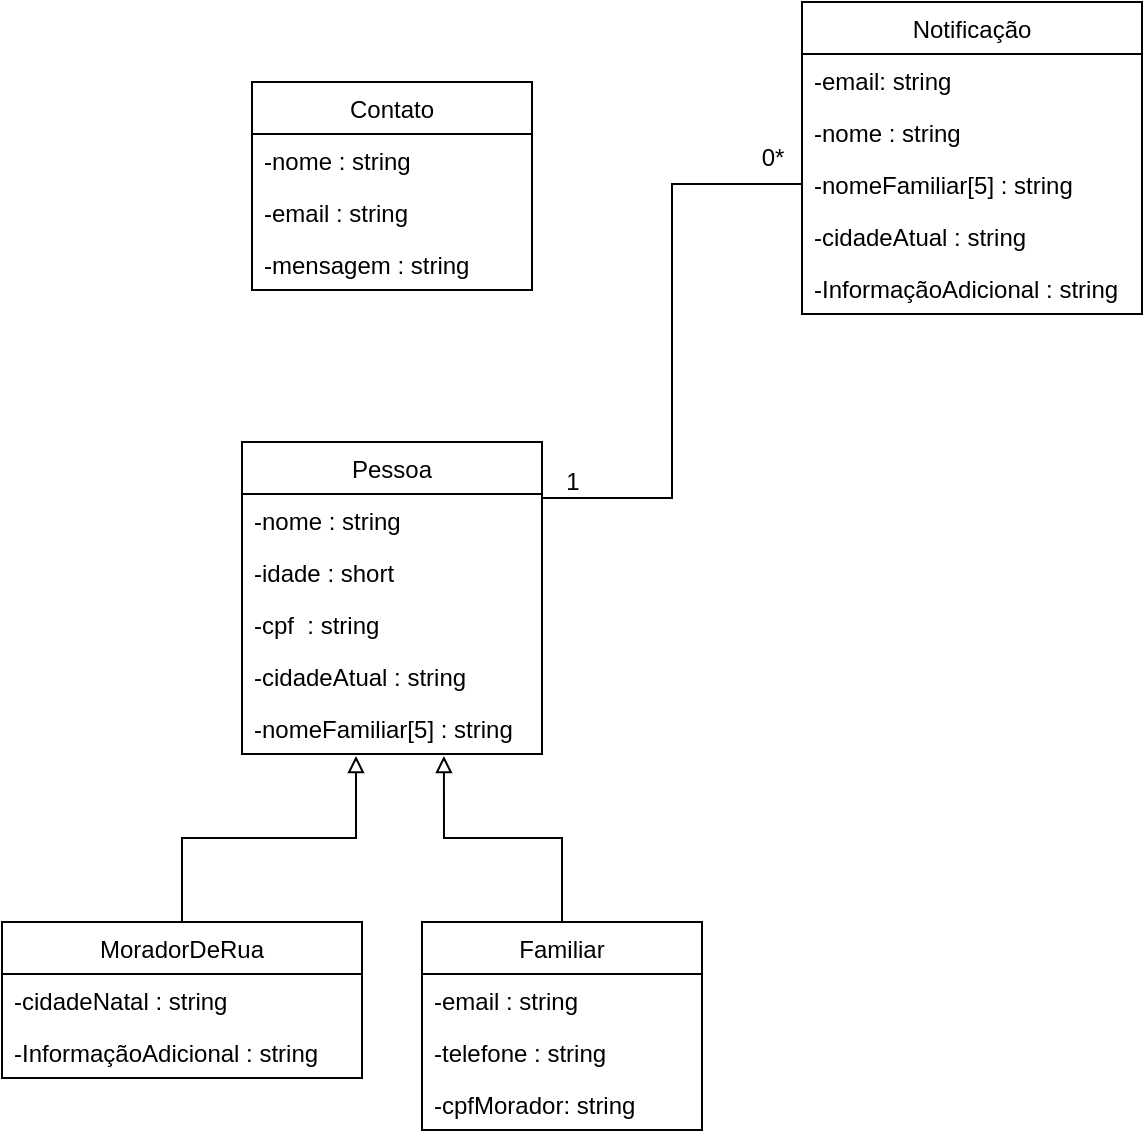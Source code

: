 <mxfile version="13.7.6" type="github">
  <diagram id="h2pMsY_fY3SbEEJT5J7Q" name="Page-1">
    <mxGraphModel dx="1422" dy="832" grid="1" gridSize="10" guides="1" tooltips="1" connect="1" arrows="1" fold="1" page="1" pageScale="1" pageWidth="850" pageHeight="1100" math="0" shadow="0">
      <root>
        <mxCell id="0" />
        <mxCell id="1" parent="0" />
        <mxCell id="0sH4e93rv22DoxFhIga--17" style="edgeStyle=orthogonalEdgeStyle;rounded=0;orthogonalLoop=1;jettySize=auto;html=1;entryX=0.38;entryY=1.038;entryDx=0;entryDy=0;entryPerimeter=0;endArrow=block;endFill=0;" parent="1" source="0sH4e93rv22DoxFhIga--8" target="0sH4e93rv22DoxFhIga--7" edge="1">
          <mxGeometry relative="1" as="geometry" />
        </mxCell>
        <mxCell id="0sH4e93rv22DoxFhIga--16" style="edgeStyle=orthogonalEdgeStyle;rounded=0;orthogonalLoop=1;jettySize=auto;html=1;entryX=0.673;entryY=1.038;entryDx=0;entryDy=0;entryPerimeter=0;endArrow=block;endFill=0;" parent="1" source="0sH4e93rv22DoxFhIga--14" target="0sH4e93rv22DoxFhIga--7" edge="1">
          <mxGeometry relative="1" as="geometry" />
        </mxCell>
        <mxCell id="0sH4e93rv22DoxFhIga--28" value="1" style="text;html=1;align=center;verticalAlign=middle;resizable=0;points=[];autosize=1;" parent="1" vertex="1">
          <mxGeometry x="405" y="360" width="20" height="20" as="geometry" />
        </mxCell>
        <mxCell id="0sH4e93rv22DoxFhIga--29" value="0*" style="text;html=1;align=center;verticalAlign=middle;resizable=0;points=[];autosize=1;" parent="1" vertex="1">
          <mxGeometry x="500" y="198" width="30" height="20" as="geometry" />
        </mxCell>
        <mxCell id="0sH4e93rv22DoxFhIga--1" value="Pessoa" style="swimlane;fontStyle=0;childLayout=stackLayout;horizontal=1;startSize=26;fillColor=none;horizontalStack=0;resizeParent=1;resizeParentMax=0;resizeLast=0;collapsible=1;marginBottom=0;" parent="1" vertex="1">
          <mxGeometry x="250" y="350" width="150" height="156" as="geometry" />
        </mxCell>
        <mxCell id="0sH4e93rv22DoxFhIga--2" value="-nome : string" style="text;strokeColor=none;fillColor=none;align=left;verticalAlign=top;spacingLeft=4;spacingRight=4;overflow=hidden;rotatable=0;points=[[0,0.5],[1,0.5]];portConstraint=eastwest;" parent="0sH4e93rv22DoxFhIga--1" vertex="1">
          <mxGeometry y="26" width="150" height="26" as="geometry" />
        </mxCell>
        <mxCell id="0sH4e93rv22DoxFhIga--3" value="-idade : short" style="text;strokeColor=none;fillColor=none;align=left;verticalAlign=top;spacingLeft=4;spacingRight=4;overflow=hidden;rotatable=0;points=[[0,0.5],[1,0.5]];portConstraint=eastwest;" parent="0sH4e93rv22DoxFhIga--1" vertex="1">
          <mxGeometry y="52" width="150" height="26" as="geometry" />
        </mxCell>
        <mxCell id="0sH4e93rv22DoxFhIga--4" value="-cpf  : string" style="text;strokeColor=none;fillColor=none;align=left;verticalAlign=top;spacingLeft=4;spacingRight=4;overflow=hidden;rotatable=0;points=[[0,0.5],[1,0.5]];portConstraint=eastwest;" parent="0sH4e93rv22DoxFhIga--1" vertex="1">
          <mxGeometry y="78" width="150" height="26" as="geometry" />
        </mxCell>
        <mxCell id="0sH4e93rv22DoxFhIga--6" value="-cidadeAtual : string" style="text;strokeColor=none;fillColor=none;align=left;verticalAlign=top;spacingLeft=4;spacingRight=4;overflow=hidden;rotatable=0;points=[[0,0.5],[1,0.5]];portConstraint=eastwest;" parent="0sH4e93rv22DoxFhIga--1" vertex="1">
          <mxGeometry y="104" width="150" height="26" as="geometry" />
        </mxCell>
        <mxCell id="0sH4e93rv22DoxFhIga--7" value="-nomeFamiliar[5] : string" style="text;strokeColor=none;fillColor=none;align=left;verticalAlign=top;spacingLeft=4;spacingRight=4;overflow=hidden;rotatable=0;points=[[0,0.5],[1,0.5]];portConstraint=eastwest;" parent="0sH4e93rv22DoxFhIga--1" vertex="1">
          <mxGeometry y="130" width="150" height="26" as="geometry" />
        </mxCell>
        <mxCell id="0sH4e93rv22DoxFhIga--8" value="MoradorDeRua" style="swimlane;fontStyle=0;childLayout=stackLayout;horizontal=1;startSize=26;fillColor=none;horizontalStack=0;resizeParent=1;resizeParentMax=0;resizeLast=0;collapsible=1;marginBottom=0;" parent="1" vertex="1">
          <mxGeometry x="130" y="590" width="180" height="78" as="geometry" />
        </mxCell>
        <mxCell id="0sH4e93rv22DoxFhIga--12" value="-cidadeNatal : string" style="text;strokeColor=none;fillColor=none;align=left;verticalAlign=top;spacingLeft=4;spacingRight=4;overflow=hidden;rotatable=0;points=[[0,0.5],[1,0.5]];portConstraint=eastwest;" parent="0sH4e93rv22DoxFhIga--8" vertex="1">
          <mxGeometry y="26" width="180" height="26" as="geometry" />
        </mxCell>
        <mxCell id="0sH4e93rv22DoxFhIga--35" value="-InformaçãoAdicional : string" style="text;strokeColor=none;fillColor=none;align=left;verticalAlign=top;spacingLeft=4;spacingRight=4;overflow=hidden;rotatable=0;points=[[0,0.5],[1,0.5]];portConstraint=eastwest;" parent="0sH4e93rv22DoxFhIga--8" vertex="1">
          <mxGeometry y="52" width="180" height="26" as="geometry" />
        </mxCell>
        <mxCell id="0sH4e93rv22DoxFhIga--14" value="Familiar" style="swimlane;fontStyle=0;childLayout=stackLayout;horizontal=1;startSize=26;fillColor=none;horizontalStack=0;resizeParent=1;resizeParentMax=0;resizeLast=0;collapsible=1;marginBottom=0;" parent="1" vertex="1">
          <mxGeometry x="340" y="590" width="140" height="104" as="geometry" />
        </mxCell>
        <mxCell id="0sH4e93rv22DoxFhIga--18" value="-email : string" style="text;strokeColor=none;fillColor=none;align=left;verticalAlign=top;spacingLeft=4;spacingRight=4;overflow=hidden;rotatable=0;points=[[0,0.5],[1,0.5]];portConstraint=eastwest;" parent="0sH4e93rv22DoxFhIga--14" vertex="1">
          <mxGeometry y="26" width="140" height="26" as="geometry" />
        </mxCell>
        <mxCell id="0sH4e93rv22DoxFhIga--19" value="-telefone : string" style="text;strokeColor=none;fillColor=none;align=left;verticalAlign=top;spacingLeft=4;spacingRight=4;overflow=hidden;rotatable=0;points=[[0,0.5],[1,0.5]];portConstraint=eastwest;" parent="0sH4e93rv22DoxFhIga--14" vertex="1">
          <mxGeometry y="52" width="140" height="26" as="geometry" />
        </mxCell>
        <mxCell id="0sH4e93rv22DoxFhIga--21" value="-cpfMorador: string" style="text;strokeColor=none;fillColor=none;align=left;verticalAlign=top;spacingLeft=4;spacingRight=4;overflow=hidden;rotatable=0;points=[[0,0.5],[1,0.5]];portConstraint=eastwest;" parent="0sH4e93rv22DoxFhIga--14" vertex="1">
          <mxGeometry y="78" width="140" height="26" as="geometry" />
        </mxCell>
        <mxCell id="0sH4e93rv22DoxFhIga--30" value="Notificação" style="swimlane;fontStyle=0;childLayout=stackLayout;horizontal=1;startSize=26;fillColor=none;horizontalStack=0;resizeParent=1;resizeParentMax=0;resizeLast=0;collapsible=1;marginBottom=0;" parent="1" vertex="1">
          <mxGeometry x="530" y="130" width="170" height="156" as="geometry" />
        </mxCell>
        <mxCell id="0sH4e93rv22DoxFhIga--31" value="-email: string" style="text;strokeColor=none;fillColor=none;align=left;verticalAlign=top;spacingLeft=4;spacingRight=4;overflow=hidden;rotatable=0;points=[[0,0.5],[1,0.5]];portConstraint=eastwest;" parent="0sH4e93rv22DoxFhIga--30" vertex="1">
          <mxGeometry y="26" width="170" height="26" as="geometry" />
        </mxCell>
        <mxCell id="0sH4e93rv22DoxFhIga--32" value="-nome : string" style="text;strokeColor=none;fillColor=none;align=left;verticalAlign=top;spacingLeft=4;spacingRight=4;overflow=hidden;rotatable=0;points=[[0,0.5],[1,0.5]];portConstraint=eastwest;" parent="0sH4e93rv22DoxFhIga--30" vertex="1">
          <mxGeometry y="52" width="170" height="26" as="geometry" />
        </mxCell>
        <mxCell id="0sH4e93rv22DoxFhIga--33" value="-nomeFamiliar[5] : string" style="text;strokeColor=none;fillColor=none;align=left;verticalAlign=top;spacingLeft=4;spacingRight=4;overflow=hidden;rotatable=0;points=[[0,0.5],[1,0.5]];portConstraint=eastwest;" parent="0sH4e93rv22DoxFhIga--30" vertex="1">
          <mxGeometry y="78" width="170" height="26" as="geometry" />
        </mxCell>
        <mxCell id="0sH4e93rv22DoxFhIga--34" value="-cidadeAtual : string" style="text;strokeColor=none;fillColor=none;align=left;verticalAlign=top;spacingLeft=4;spacingRight=4;overflow=hidden;rotatable=0;points=[[0,0.5],[1,0.5]];portConstraint=eastwest;" parent="0sH4e93rv22DoxFhIga--30" vertex="1">
          <mxGeometry y="104" width="170" height="26" as="geometry" />
        </mxCell>
        <mxCell id="0sH4e93rv22DoxFhIga--36" value="-InformaçãoAdicional : string" style="text;strokeColor=none;fillColor=none;align=left;verticalAlign=top;spacingLeft=4;spacingRight=4;overflow=hidden;rotatable=0;points=[[0,0.5],[1,0.5]];portConstraint=eastwest;" parent="0sH4e93rv22DoxFhIga--30" vertex="1">
          <mxGeometry y="130" width="170" height="26" as="geometry" />
        </mxCell>
        <mxCell id="0sH4e93rv22DoxFhIga--40" value="Contato" style="swimlane;fontStyle=0;childLayout=stackLayout;horizontal=1;startSize=26;fillColor=none;horizontalStack=0;resizeParent=1;resizeParentMax=0;resizeLast=0;collapsible=1;marginBottom=0;" parent="1" vertex="1">
          <mxGeometry x="255" y="170" width="140" height="104" as="geometry" />
        </mxCell>
        <mxCell id="0sH4e93rv22DoxFhIga--41" value="-nome : string" style="text;strokeColor=none;fillColor=none;align=left;verticalAlign=top;spacingLeft=4;spacingRight=4;overflow=hidden;rotatable=0;points=[[0,0.5],[1,0.5]];portConstraint=eastwest;" parent="0sH4e93rv22DoxFhIga--40" vertex="1">
          <mxGeometry y="26" width="140" height="26" as="geometry" />
        </mxCell>
        <mxCell id="0sH4e93rv22DoxFhIga--42" value="-email : string" style="text;strokeColor=none;fillColor=none;align=left;verticalAlign=top;spacingLeft=4;spacingRight=4;overflow=hidden;rotatable=0;points=[[0,0.5],[1,0.5]];portConstraint=eastwest;" parent="0sH4e93rv22DoxFhIga--40" vertex="1">
          <mxGeometry y="52" width="140" height="26" as="geometry" />
        </mxCell>
        <mxCell id="0sH4e93rv22DoxFhIga--43" value="-mensagem : string" style="text;strokeColor=none;fillColor=none;align=left;verticalAlign=top;spacingLeft=4;spacingRight=4;overflow=hidden;rotatable=0;points=[[0,0.5],[1,0.5]];portConstraint=eastwest;" parent="0sH4e93rv22DoxFhIga--40" vertex="1">
          <mxGeometry y="78" width="140" height="26" as="geometry" />
        </mxCell>
        <mxCell id="PBxj9PqM8EOzDwqg0gmu-1" style="edgeStyle=orthogonalEdgeStyle;rounded=0;orthogonalLoop=1;jettySize=auto;html=1;entryX=1;entryY=0.077;entryDx=0;entryDy=0;entryPerimeter=0;endArrow=none;endFill=0;" edge="1" parent="1" source="0sH4e93rv22DoxFhIga--33" target="0sH4e93rv22DoxFhIga--2">
          <mxGeometry relative="1" as="geometry" />
        </mxCell>
      </root>
    </mxGraphModel>
  </diagram>
</mxfile>
